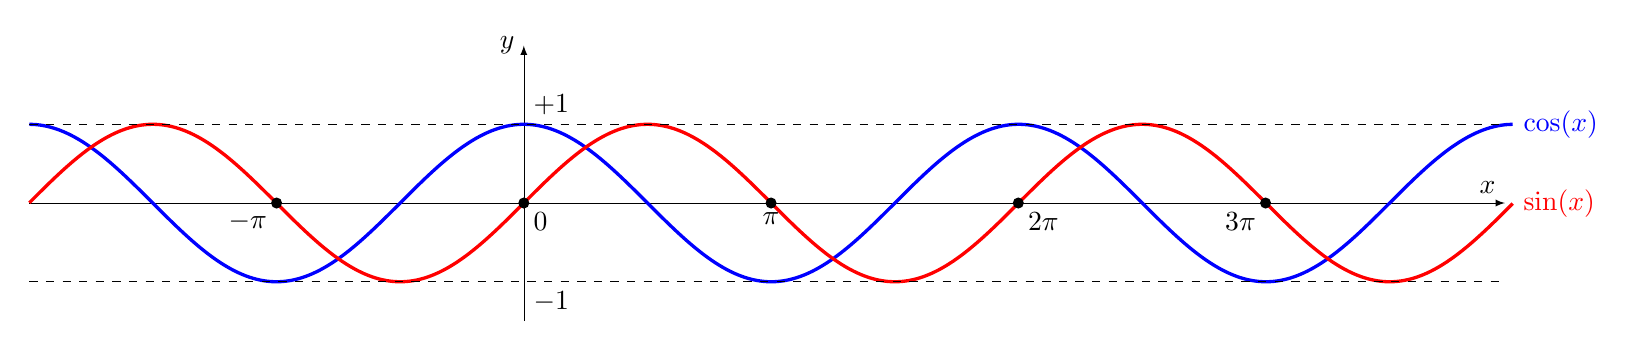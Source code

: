 \begin{tikzpicture}

	\draw[->,>=latex, black, very thin] (-6.28,0) -- (12.46,0) node[above left] {$x$};
	\draw[->,>=latex, black, very thin] (0,-1.5) -- (0,2) node[left] {$y$};

	\draw[domain=-6.28:12.56, blue,very thick,samples=200, smooth] plot (\x,{cos(\x r)}) node[right] {$\cos(x)$};
	\draw[domain=-6.28:12.56, red,very thick, samples=200, smooth] plot (\x,{sin(\x r)}) node[right] {$\sin(x)$};;
%	\draw[myred,very thick] (-0.25,0)--(2.5,0) node[midway,below] {$E$};
%	\draw[myred,very thick] (0,0.3)--(0,1.83) node[near end,left] {$F$};

	\draw[dashed] (-6.28,1) -- (12.46,1);
	\draw[dashed] (-6.28,-1) -- (12.46,-1);

    %\draw[color=blue] plot[id=sin] function{sin(x)}  node[right] {$f(x) = \sin x$};

	\fill (0,0) circle (2pt) node[below right] {$0$};
	\fill (3.14,0) circle (2pt) node[below] {$\pi$};
	\fill (6.28,0) circle (2pt) node[below right] {$2\pi$};
	\fill (-3.14,0) circle (2pt) node[below left] {$-\pi$};
	\fill (9.42,0) circle (2pt) node[below left] {$3\pi$};

   \node[above right] at (0,1) {$+1$};
   \node[below right] at (0,-1) {$-1$};

\end{tikzpicture}
